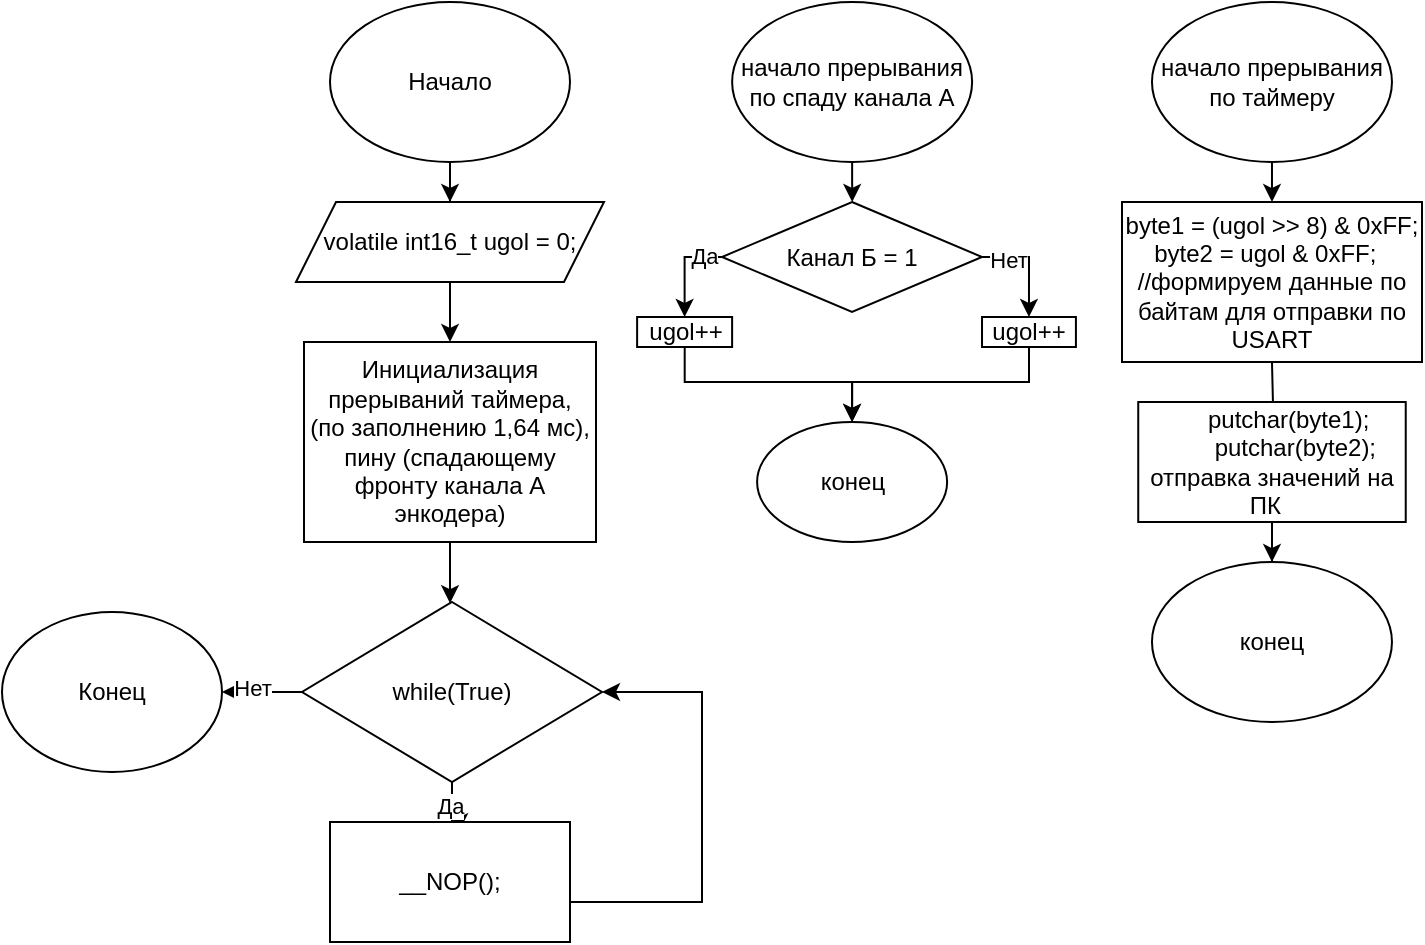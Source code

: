 <mxfile version="26.2.10">
  <diagram name="Страница — 1" id="oFeI4IzwDTeMwtEr_Rw7">
    <mxGraphModel dx="994" dy="514" grid="1" gridSize="10" guides="1" tooltips="1" connect="1" arrows="1" fold="1" page="1" pageScale="1" pageWidth="827" pageHeight="1169" math="0" shadow="0">
      <root>
        <mxCell id="0" />
        <mxCell id="1" parent="0" />
        <mxCell id="7b2K1Y0jvREfLudPawNW-4" value="" style="edgeStyle=orthogonalEdgeStyle;rounded=0;orthogonalLoop=1;jettySize=auto;html=1;" edge="1" parent="1" source="7b2K1Y0jvREfLudPawNW-2" target="7b2K1Y0jvREfLudPawNW-3">
          <mxGeometry relative="1" as="geometry" />
        </mxCell>
        <mxCell id="7b2K1Y0jvREfLudPawNW-2" value="Начало" style="ellipse;whiteSpace=wrap;html=1;" vertex="1" parent="1">
          <mxGeometry x="184" y="20" width="120" height="80" as="geometry" />
        </mxCell>
        <mxCell id="7b2K1Y0jvREfLudPawNW-6" value="" style="edgeStyle=orthogonalEdgeStyle;rounded=0;orthogonalLoop=1;jettySize=auto;html=1;" edge="1" parent="1" source="7b2K1Y0jvREfLudPawNW-3" target="7b2K1Y0jvREfLudPawNW-5">
          <mxGeometry relative="1" as="geometry" />
        </mxCell>
        <mxCell id="7b2K1Y0jvREfLudPawNW-3" value="volatile int16_t ugol = 0;" style="shape=parallelogram;perimeter=parallelogramPerimeter;whiteSpace=wrap;html=1;fixedSize=1;" vertex="1" parent="1">
          <mxGeometry x="167" y="120" width="154" height="40" as="geometry" />
        </mxCell>
        <mxCell id="7b2K1Y0jvREfLudPawNW-8" value="" style="edgeStyle=orthogonalEdgeStyle;rounded=0;orthogonalLoop=1;jettySize=auto;html=1;" edge="1" parent="1" source="7b2K1Y0jvREfLudPawNW-5" target="7b2K1Y0jvREfLudPawNW-7">
          <mxGeometry relative="1" as="geometry">
            <Array as="points">
              <mxPoint x="244" y="330" />
              <mxPoint x="244" y="330" />
            </Array>
          </mxGeometry>
        </mxCell>
        <mxCell id="7b2K1Y0jvREfLudPawNW-5" value="Инициализация&lt;br&gt;&lt;div&gt;&lt;span style=&quot;background-color: transparent; color: light-dark(rgb(0, 0, 0), rgb(255, 255, 255));&quot;&gt;прерываний&lt;/span&gt;&amp;nbsp;таймера,&lt;br&gt;(по заполнению 1,64 мс),&lt;/div&gt;&lt;div&gt;пину (спадающему фронту канала А энкодера)&lt;/div&gt;" style="rounded=0;whiteSpace=wrap;html=1;" vertex="1" parent="1">
          <mxGeometry x="171" y="190" width="146" height="100" as="geometry" />
        </mxCell>
        <mxCell id="7b2K1Y0jvREfLudPawNW-18" value="" style="edgeStyle=orthogonalEdgeStyle;rounded=0;orthogonalLoop=1;jettySize=auto;html=1;" edge="1" parent="1" source="7b2K1Y0jvREfLudPawNW-7" target="7b2K1Y0jvREfLudPawNW-17">
          <mxGeometry relative="1" as="geometry" />
        </mxCell>
        <mxCell id="7b2K1Y0jvREfLudPawNW-22" value="Да" style="edgeLabel;html=1;align=center;verticalAlign=middle;resizable=0;points=[];" vertex="1" connectable="0" parent="7b2K1Y0jvREfLudPawNW-18">
          <mxGeometry x="0.123" y="-1" relative="1" as="geometry">
            <mxPoint as="offset" />
          </mxGeometry>
        </mxCell>
        <mxCell id="7b2K1Y0jvREfLudPawNW-25" value="" style="edgeStyle=orthogonalEdgeStyle;rounded=0;orthogonalLoop=1;jettySize=auto;html=1;" edge="1" parent="1" source="7b2K1Y0jvREfLudPawNW-7" target="7b2K1Y0jvREfLudPawNW-23">
          <mxGeometry relative="1" as="geometry" />
        </mxCell>
        <mxCell id="7b2K1Y0jvREfLudPawNW-26" value="Нет" style="edgeLabel;html=1;align=center;verticalAlign=middle;resizable=0;points=[];" vertex="1" connectable="0" parent="7b2K1Y0jvREfLudPawNW-25">
          <mxGeometry x="0.285" y="-2" relative="1" as="geometry">
            <mxPoint as="offset" />
          </mxGeometry>
        </mxCell>
        <mxCell id="7b2K1Y0jvREfLudPawNW-7" value="while(True)" style="rhombus;whiteSpace=wrap;html=1;" vertex="1" parent="1">
          <mxGeometry x="170" y="320" width="150" height="90" as="geometry" />
        </mxCell>
        <mxCell id="7b2K1Y0jvREfLudPawNW-20" style="edgeStyle=orthogonalEdgeStyle;rounded=0;orthogonalLoop=1;jettySize=auto;html=1;entryX=1;entryY=0.5;entryDx=0;entryDy=0;" edge="1" parent="1" source="7b2K1Y0jvREfLudPawNW-17" target="7b2K1Y0jvREfLudPawNW-7">
          <mxGeometry relative="1" as="geometry">
            <Array as="points">
              <mxPoint x="370" y="470" />
              <mxPoint x="370" y="365" />
            </Array>
          </mxGeometry>
        </mxCell>
        <mxCell id="7b2K1Y0jvREfLudPawNW-17" value="__NOP();" style="whiteSpace=wrap;html=1;" vertex="1" parent="1">
          <mxGeometry x="184" y="430" width="120" height="60" as="geometry" />
        </mxCell>
        <mxCell id="7b2K1Y0jvREfLudPawNW-23" value="Конец" style="ellipse;whiteSpace=wrap;html=1;" vertex="1" parent="1">
          <mxGeometry x="20" y="325" width="110" height="80" as="geometry" />
        </mxCell>
        <mxCell id="7b2K1Y0jvREfLudPawNW-29" value="" style="edgeStyle=orthogonalEdgeStyle;rounded=0;orthogonalLoop=1;jettySize=auto;html=1;" edge="1" parent="1" source="7b2K1Y0jvREfLudPawNW-27">
          <mxGeometry relative="1" as="geometry">
            <mxPoint x="654.99" y="120" as="targetPoint" />
          </mxGeometry>
        </mxCell>
        <mxCell id="7b2K1Y0jvREfLudPawNW-27" value="начало прерывания по таймеру" style="ellipse;whiteSpace=wrap;html=1;" vertex="1" parent="1">
          <mxGeometry x="594.99" y="20" width="120" height="80" as="geometry" />
        </mxCell>
        <mxCell id="7b2K1Y0jvREfLudPawNW-32" value="" style="edgeStyle=orthogonalEdgeStyle;rounded=0;orthogonalLoop=1;jettySize=auto;html=1;" edge="1" parent="1" target="7b2K1Y0jvREfLudPawNW-31">
          <mxGeometry relative="1" as="geometry">
            <mxPoint x="654.99" y="200" as="sourcePoint" />
          </mxGeometry>
        </mxCell>
        <mxCell id="7b2K1Y0jvREfLudPawNW-30" value="byte1 = (ugol &amp;gt;&amp;gt; 8) &amp;amp; 0xFF;&lt;br&gt;byte2 = ugol &amp;amp; 0xFF;&amp;nbsp;&amp;nbsp;&lt;br&gt;//формируем данные по байтам для отправки по USART" style="rounded=0;whiteSpace=wrap;html=1;" vertex="1" parent="1">
          <mxGeometry x="580" y="120" width="150" height="80" as="geometry" />
        </mxCell>
        <mxCell id="7b2K1Y0jvREfLudPawNW-34" value="" style="edgeStyle=orthogonalEdgeStyle;rounded=0;orthogonalLoop=1;jettySize=auto;html=1;" edge="1" parent="1" source="7b2K1Y0jvREfLudPawNW-31" target="7b2K1Y0jvREfLudPawNW-33">
          <mxGeometry relative="1" as="geometry" />
        </mxCell>
        <mxCell id="7b2K1Y0jvREfLudPawNW-31" value="&lt;div&gt;&amp;nbsp; &amp;nbsp; &amp;nbsp; &amp;nbsp; putchar(byte1);&amp;nbsp; &amp;nbsp;&lt;/div&gt;&lt;div&gt;&amp;nbsp; &amp;nbsp; &amp;nbsp; &amp;nbsp; putchar(byte2);&amp;nbsp; &lt;br&gt;отправка значений на ПК&amp;nbsp;&amp;nbsp;&lt;/div&gt;" style="whiteSpace=wrap;html=1;rounded=0;" vertex="1" parent="1">
          <mxGeometry x="588.12" y="220" width="133.75" height="60" as="geometry" />
        </mxCell>
        <mxCell id="7b2K1Y0jvREfLudPawNW-33" value="конец" style="ellipse;whiteSpace=wrap;html=1;" vertex="1" parent="1">
          <mxGeometry x="594.99" y="300" width="120" height="80" as="geometry" />
        </mxCell>
        <mxCell id="7b2K1Y0jvREfLudPawNW-42" value="" style="edgeStyle=orthogonalEdgeStyle;rounded=0;orthogonalLoop=1;jettySize=auto;html=1;" edge="1" parent="1" source="7b2K1Y0jvREfLudPawNW-43">
          <mxGeometry relative="1" as="geometry">
            <mxPoint x="445.06" y="120" as="targetPoint" />
          </mxGeometry>
        </mxCell>
        <mxCell id="7b2K1Y0jvREfLudPawNW-43" value="начало прерывания по спаду канала А" style="ellipse;whiteSpace=wrap;html=1;" vertex="1" parent="1">
          <mxGeometry x="385.06" y="20" width="120" height="80" as="geometry" />
        </mxCell>
        <mxCell id="7b2K1Y0jvREfLudPawNW-46" value="" style="edgeStyle=orthogonalEdgeStyle;rounded=0;orthogonalLoop=1;jettySize=auto;html=1;" edge="1" parent="1" source="7b2K1Y0jvREfLudPawNW-47" target="7b2K1Y0jvREfLudPawNW-48">
          <mxGeometry relative="1" as="geometry">
            <Array as="points">
              <mxPoint x="362" y="210" />
              <mxPoint x="445" y="210" />
            </Array>
          </mxGeometry>
        </mxCell>
        <mxCell id="7b2K1Y0jvREfLudPawNW-47" value="ugol++" style="whiteSpace=wrap;html=1;rounded=0;" vertex="1" parent="1">
          <mxGeometry x="337.56" y="177.5" width="47.5" height="15" as="geometry" />
        </mxCell>
        <mxCell id="7b2K1Y0jvREfLudPawNW-48" value="конец" style="ellipse;whiteSpace=wrap;html=1;" vertex="1" parent="1">
          <mxGeometry x="397.55" y="230" width="95.01" height="60" as="geometry" />
        </mxCell>
        <mxCell id="7b2K1Y0jvREfLudPawNW-56" style="edgeStyle=orthogonalEdgeStyle;rounded=0;orthogonalLoop=1;jettySize=auto;html=1;entryX=0.5;entryY=0;entryDx=0;entryDy=0;" edge="1" parent="1" source="7b2K1Y0jvREfLudPawNW-49" target="7b2K1Y0jvREfLudPawNW-47">
          <mxGeometry relative="1" as="geometry">
            <Array as="points">
              <mxPoint x="361" y="148" />
            </Array>
          </mxGeometry>
        </mxCell>
        <mxCell id="7b2K1Y0jvREfLudPawNW-61" value="Да" style="edgeLabel;html=1;align=center;verticalAlign=middle;resizable=0;points=[];" vertex="1" connectable="0" parent="7b2K1Y0jvREfLudPawNW-56">
          <mxGeometry x="-0.626" y="-1" relative="1" as="geometry">
            <mxPoint as="offset" />
          </mxGeometry>
        </mxCell>
        <mxCell id="7b2K1Y0jvREfLudPawNW-58" style="edgeStyle=orthogonalEdgeStyle;rounded=0;orthogonalLoop=1;jettySize=auto;html=1;entryX=0.5;entryY=0;entryDx=0;entryDy=0;" edge="1" parent="1" source="7b2K1Y0jvREfLudPawNW-49" target="7b2K1Y0jvREfLudPawNW-55">
          <mxGeometry relative="1" as="geometry">
            <Array as="points">
              <mxPoint x="533" y="148" />
            </Array>
          </mxGeometry>
        </mxCell>
        <mxCell id="7b2K1Y0jvREfLudPawNW-62" value="Нет" style="edgeLabel;html=1;align=center;verticalAlign=middle;resizable=0;points=[];" vertex="1" connectable="0" parent="7b2K1Y0jvREfLudPawNW-58">
          <mxGeometry x="-0.536" y="-1" relative="1" as="geometry">
            <mxPoint as="offset" />
          </mxGeometry>
        </mxCell>
        <mxCell id="7b2K1Y0jvREfLudPawNW-49" value="Канал Б = 1" style="rhombus;whiteSpace=wrap;html=1;" vertex="1" parent="1">
          <mxGeometry x="380" y="120" width="130.01" height="55" as="geometry" />
        </mxCell>
        <mxCell id="7b2K1Y0jvREfLudPawNW-59" style="edgeStyle=orthogonalEdgeStyle;rounded=0;orthogonalLoop=1;jettySize=auto;html=1;entryX=0.5;entryY=0;entryDx=0;entryDy=0;" edge="1" parent="1" source="7b2K1Y0jvREfLudPawNW-55" target="7b2K1Y0jvREfLudPawNW-48">
          <mxGeometry relative="1" as="geometry">
            <Array as="points">
              <mxPoint x="534" y="210" />
              <mxPoint x="445" y="210" />
            </Array>
          </mxGeometry>
        </mxCell>
        <mxCell id="7b2K1Y0jvREfLudPawNW-55" value="ugol++" style="whiteSpace=wrap;html=1;rounded=0;" vertex="1" parent="1">
          <mxGeometry x="510.01" y="177.5" width="46.95" height="15" as="geometry" />
        </mxCell>
      </root>
    </mxGraphModel>
  </diagram>
</mxfile>
